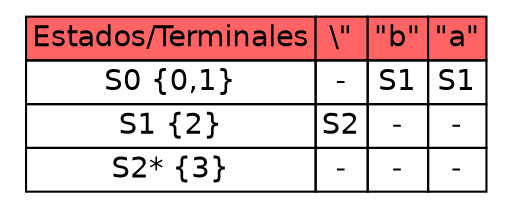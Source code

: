 digraph G {
    rankdir=LR
    node [shape=none fontname=Helvetica]

    A [label=<
      <TABLE BORDER="0" CELLBORDER="1" CELLSPACING="0">
       <TR>
<TD BGCOLOR="#ff6363">Estados/Terminales</TD>
<TD BGCOLOR="#ff6363">\\"</TD>
<TD BGCOLOR="#ff6363">"b"</TD>
<TD BGCOLOR="#ff6363">"a"</TD>
</TR>
<TR>
<TD>S0 {0,1}</TD>
<TD>-</TD>
<TD>S1</TD>
<TD>S1</TD>
</TR>
<TR>
<TD>S1 {2}</TD>
<TD>S2</TD>
<TD>-</TD>
<TD>-</TD>
</TR>
<TR>
<TD>S2* {3}</TD>
<TD>-</TD>
<TD>-</TD>
<TD>-</TD>
</TR>
</TABLE>
    >];
}
